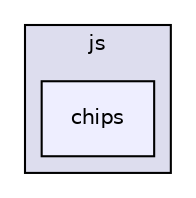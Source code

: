 digraph "libs/angular/angular-material-fileinput-master/bower_components/angular-material/modules/js/chips" {
  compound=true
  node [ fontsize="10", fontname="Helvetica"];
  edge [ labelfontsize="10", labelfontname="Helvetica"];
  subgraph clusterdir_d897d99c4631079a19f1e8c9bbae1589 {
    graph [ bgcolor="#ddddee", pencolor="black", label="js" fontname="Helvetica", fontsize="10", URL="dir_d897d99c4631079a19f1e8c9bbae1589.html"]
  dir_ecc175e0cef5564fba8b7babc258fbe7 [shape=box, label="chips", style="filled", fillcolor="#eeeeff", pencolor="black", URL="dir_ecc175e0cef5564fba8b7babc258fbe7.html"];
  }
}
